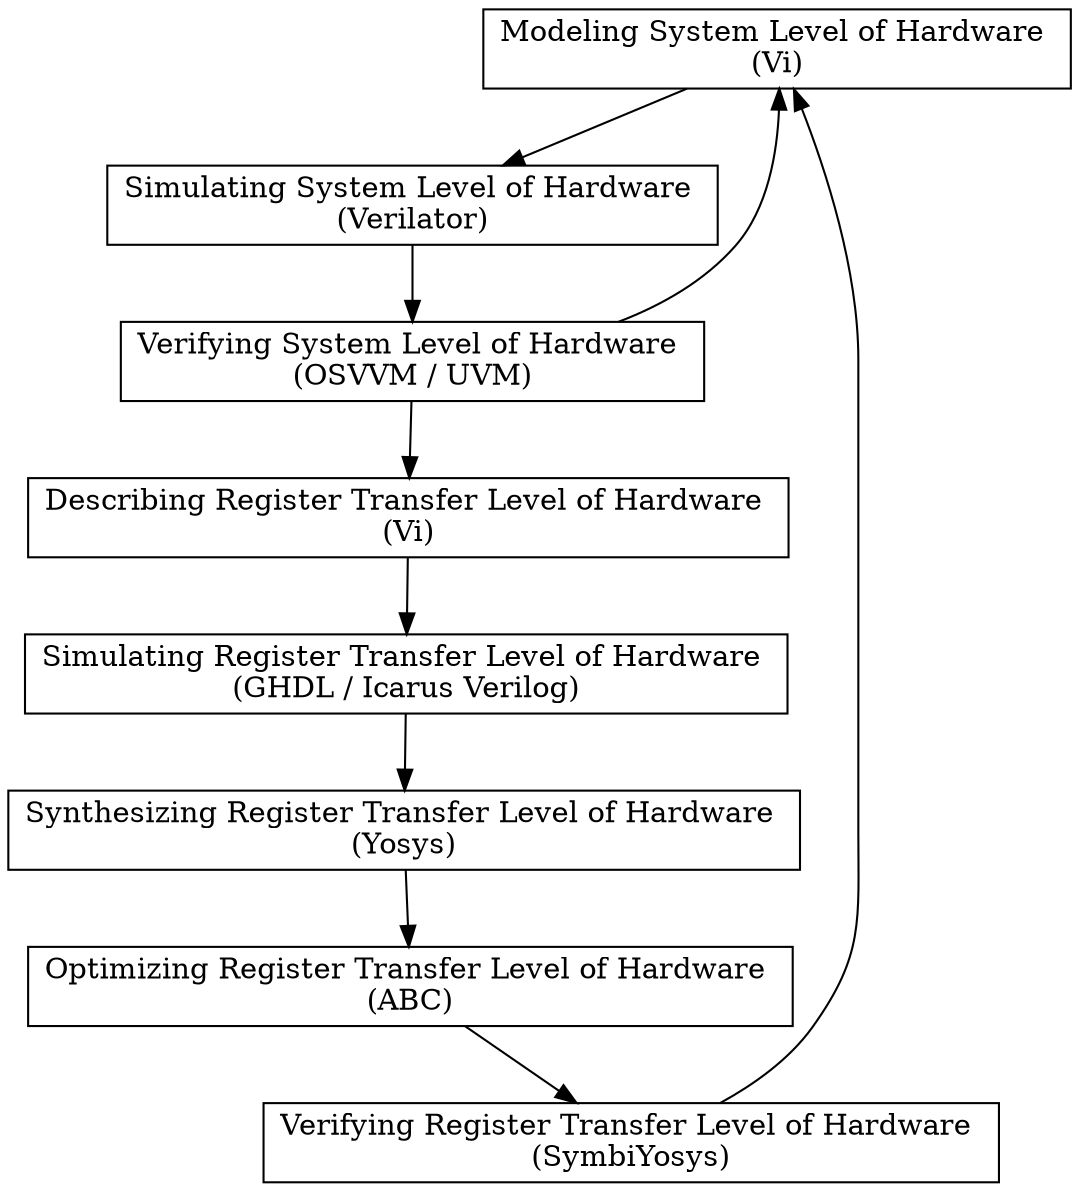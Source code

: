 digraph FrontEnd {
  // Introduction
  node[shape=record];

  // Blocks
  Modeling_SLH[label="Modeling System Level of Hardware \n(Vi)"];
  Simulating_SLH[label="Simulating System Level of Hardware \n(Verilator)"];
  Verifying_SLH[label="Verifying System Level of Hardware \n(OSVVM / UVM)"];
  Describing_RTL[label="Describing Register Transfer Level of Hardware \n(Vi)"];
  Simulating_RTL[label="Simulating Register Transfer Level of Hardware \n(GHDL / Icarus Verilog)"];
  Synthesizing_RTL[label="Synthesizing Register Transfer Level of Hardware \n(Yosys)"];
  Optimizing_RTL[label="Optimizing Register Transfer Level of Hardware \n(ABC)"];
  Verifying_RTL[label="Verifying Register Transfer Level of Hardware \n(SymbiYosys)"];

  // Sequence
  Modeling_SLH -> Simulating_SLH;
  Simulating_SLH -> Verifying_SLH;
  Verifying_SLH -> Describing_RTL;
  Describing_RTL -> Simulating_RTL;
  Simulating_RTL -> Synthesizing_RTL;
  Synthesizing_RTL -> Optimizing_RTL;
  Optimizing_RTL -> Verifying_RTL;

  // Feedback
  Verifying_SLH -> Modeling_SLH;
  Verifying_RTL -> Modeling_SLH;
}
